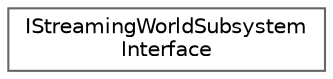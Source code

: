 digraph "Graphical Class Hierarchy"
{
 // INTERACTIVE_SVG=YES
 // LATEX_PDF_SIZE
  bgcolor="transparent";
  edge [fontname=Helvetica,fontsize=10,labelfontname=Helvetica,labelfontsize=10];
  node [fontname=Helvetica,fontsize=10,shape=box,height=0.2,width=0.4];
  rankdir="LR";
  Node0 [id="Node000000",label="IStreamingWorldSubsystem\lInterface",height=0.2,width=0.4,color="grey40", fillcolor="white", style="filled",URL="$d3/d2a/classIStreamingWorldSubsystemInterface.html",tooltip="Interface for world subsystems that require an update for streaming (called by UWorld::InternalUpdate..."];
}
